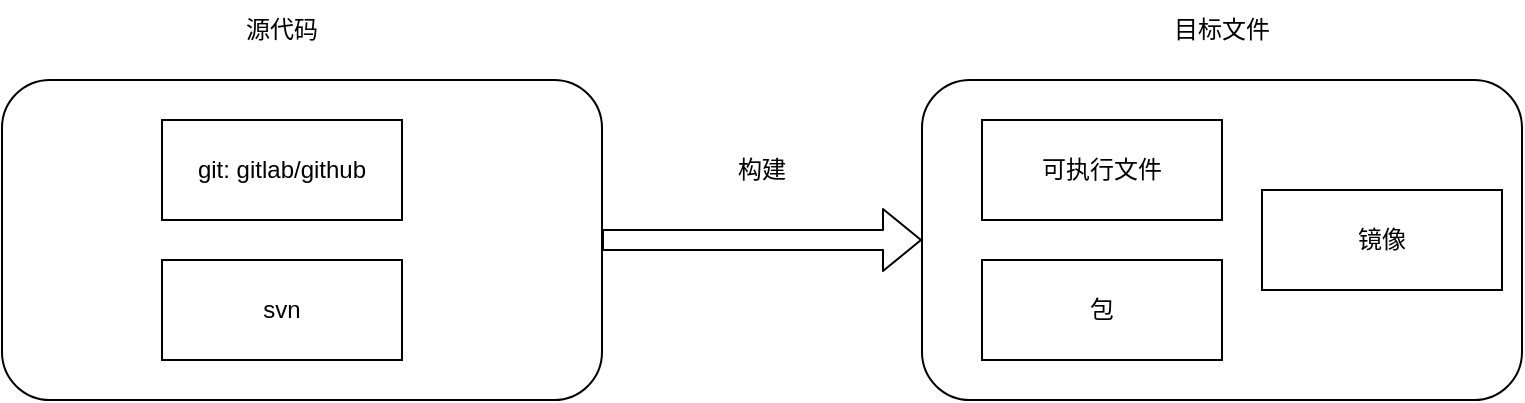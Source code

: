 <mxfile>
    <diagram id="zJHIxoafliOZXZVUf0Cm" name="第 1 页">
        <mxGraphModel dx="1051" dy="555" grid="1" gridSize="10" guides="1" tooltips="1" connect="1" arrows="1" fold="1" page="1" pageScale="1" pageWidth="827" pageHeight="1169" math="0" shadow="0">
            <root>
                <mxCell id="0"/>
                <mxCell id="1" parent="0"/>
                <mxCell id="10" style="edgeStyle=none;shape=flexArrow;html=1;exitX=1;exitY=0.5;exitDx=0;exitDy=0;entryX=0;entryY=0.5;entryDx=0;entryDy=0;" edge="1" parent="1" source="4" target="6">
                    <mxGeometry relative="1" as="geometry"/>
                </mxCell>
                <mxCell id="4" value="" style="rounded=1;whiteSpace=wrap;html=1;" vertex="1" parent="1">
                    <mxGeometry x="40" y="270" width="300" height="160" as="geometry"/>
                </mxCell>
                <mxCell id="5" value="源代码" style="text;html=1;strokeColor=none;fillColor=none;align=center;verticalAlign=middle;whiteSpace=wrap;rounded=0;" vertex="1" parent="1">
                    <mxGeometry x="150" y="230" width="60" height="30" as="geometry"/>
                </mxCell>
                <mxCell id="6" value="" style="rounded=1;whiteSpace=wrap;html=1;" vertex="1" parent="1">
                    <mxGeometry x="500" y="270" width="300" height="160" as="geometry"/>
                </mxCell>
                <mxCell id="7" value="目标文件" style="text;html=1;strokeColor=none;fillColor=none;align=center;verticalAlign=middle;whiteSpace=wrap;rounded=0;" vertex="1" parent="1">
                    <mxGeometry x="620" y="230" width="60" height="30" as="geometry"/>
                </mxCell>
                <mxCell id="3" value="git: gitlab/github" style="rounded=0;whiteSpace=wrap;html=1;" vertex="1" parent="1">
                    <mxGeometry x="120" y="290" width="120" height="50" as="geometry"/>
                </mxCell>
                <mxCell id="8" value="svn" style="rounded=0;whiteSpace=wrap;html=1;" vertex="1" parent="1">
                    <mxGeometry x="120" y="360" width="120" height="50" as="geometry"/>
                </mxCell>
                <mxCell id="2" value="镜像" style="rounded=0;whiteSpace=wrap;html=1;" vertex="1" parent="1">
                    <mxGeometry x="670" y="325" width="120" height="50" as="geometry"/>
                </mxCell>
                <mxCell id="11" value="构建" style="text;html=1;strokeColor=none;fillColor=none;align=center;verticalAlign=middle;whiteSpace=wrap;rounded=0;" vertex="1" parent="1">
                    <mxGeometry x="390" y="300" width="60" height="30" as="geometry"/>
                </mxCell>
                <mxCell id="12" value="可执行文件" style="rounded=0;whiteSpace=wrap;html=1;" vertex="1" parent="1">
                    <mxGeometry x="530" y="290" width="120" height="50" as="geometry"/>
                </mxCell>
                <mxCell id="13" value="包" style="rounded=0;whiteSpace=wrap;html=1;" vertex="1" parent="1">
                    <mxGeometry x="530" y="360" width="120" height="50" as="geometry"/>
                </mxCell>
            </root>
        </mxGraphModel>
    </diagram>
</mxfile>